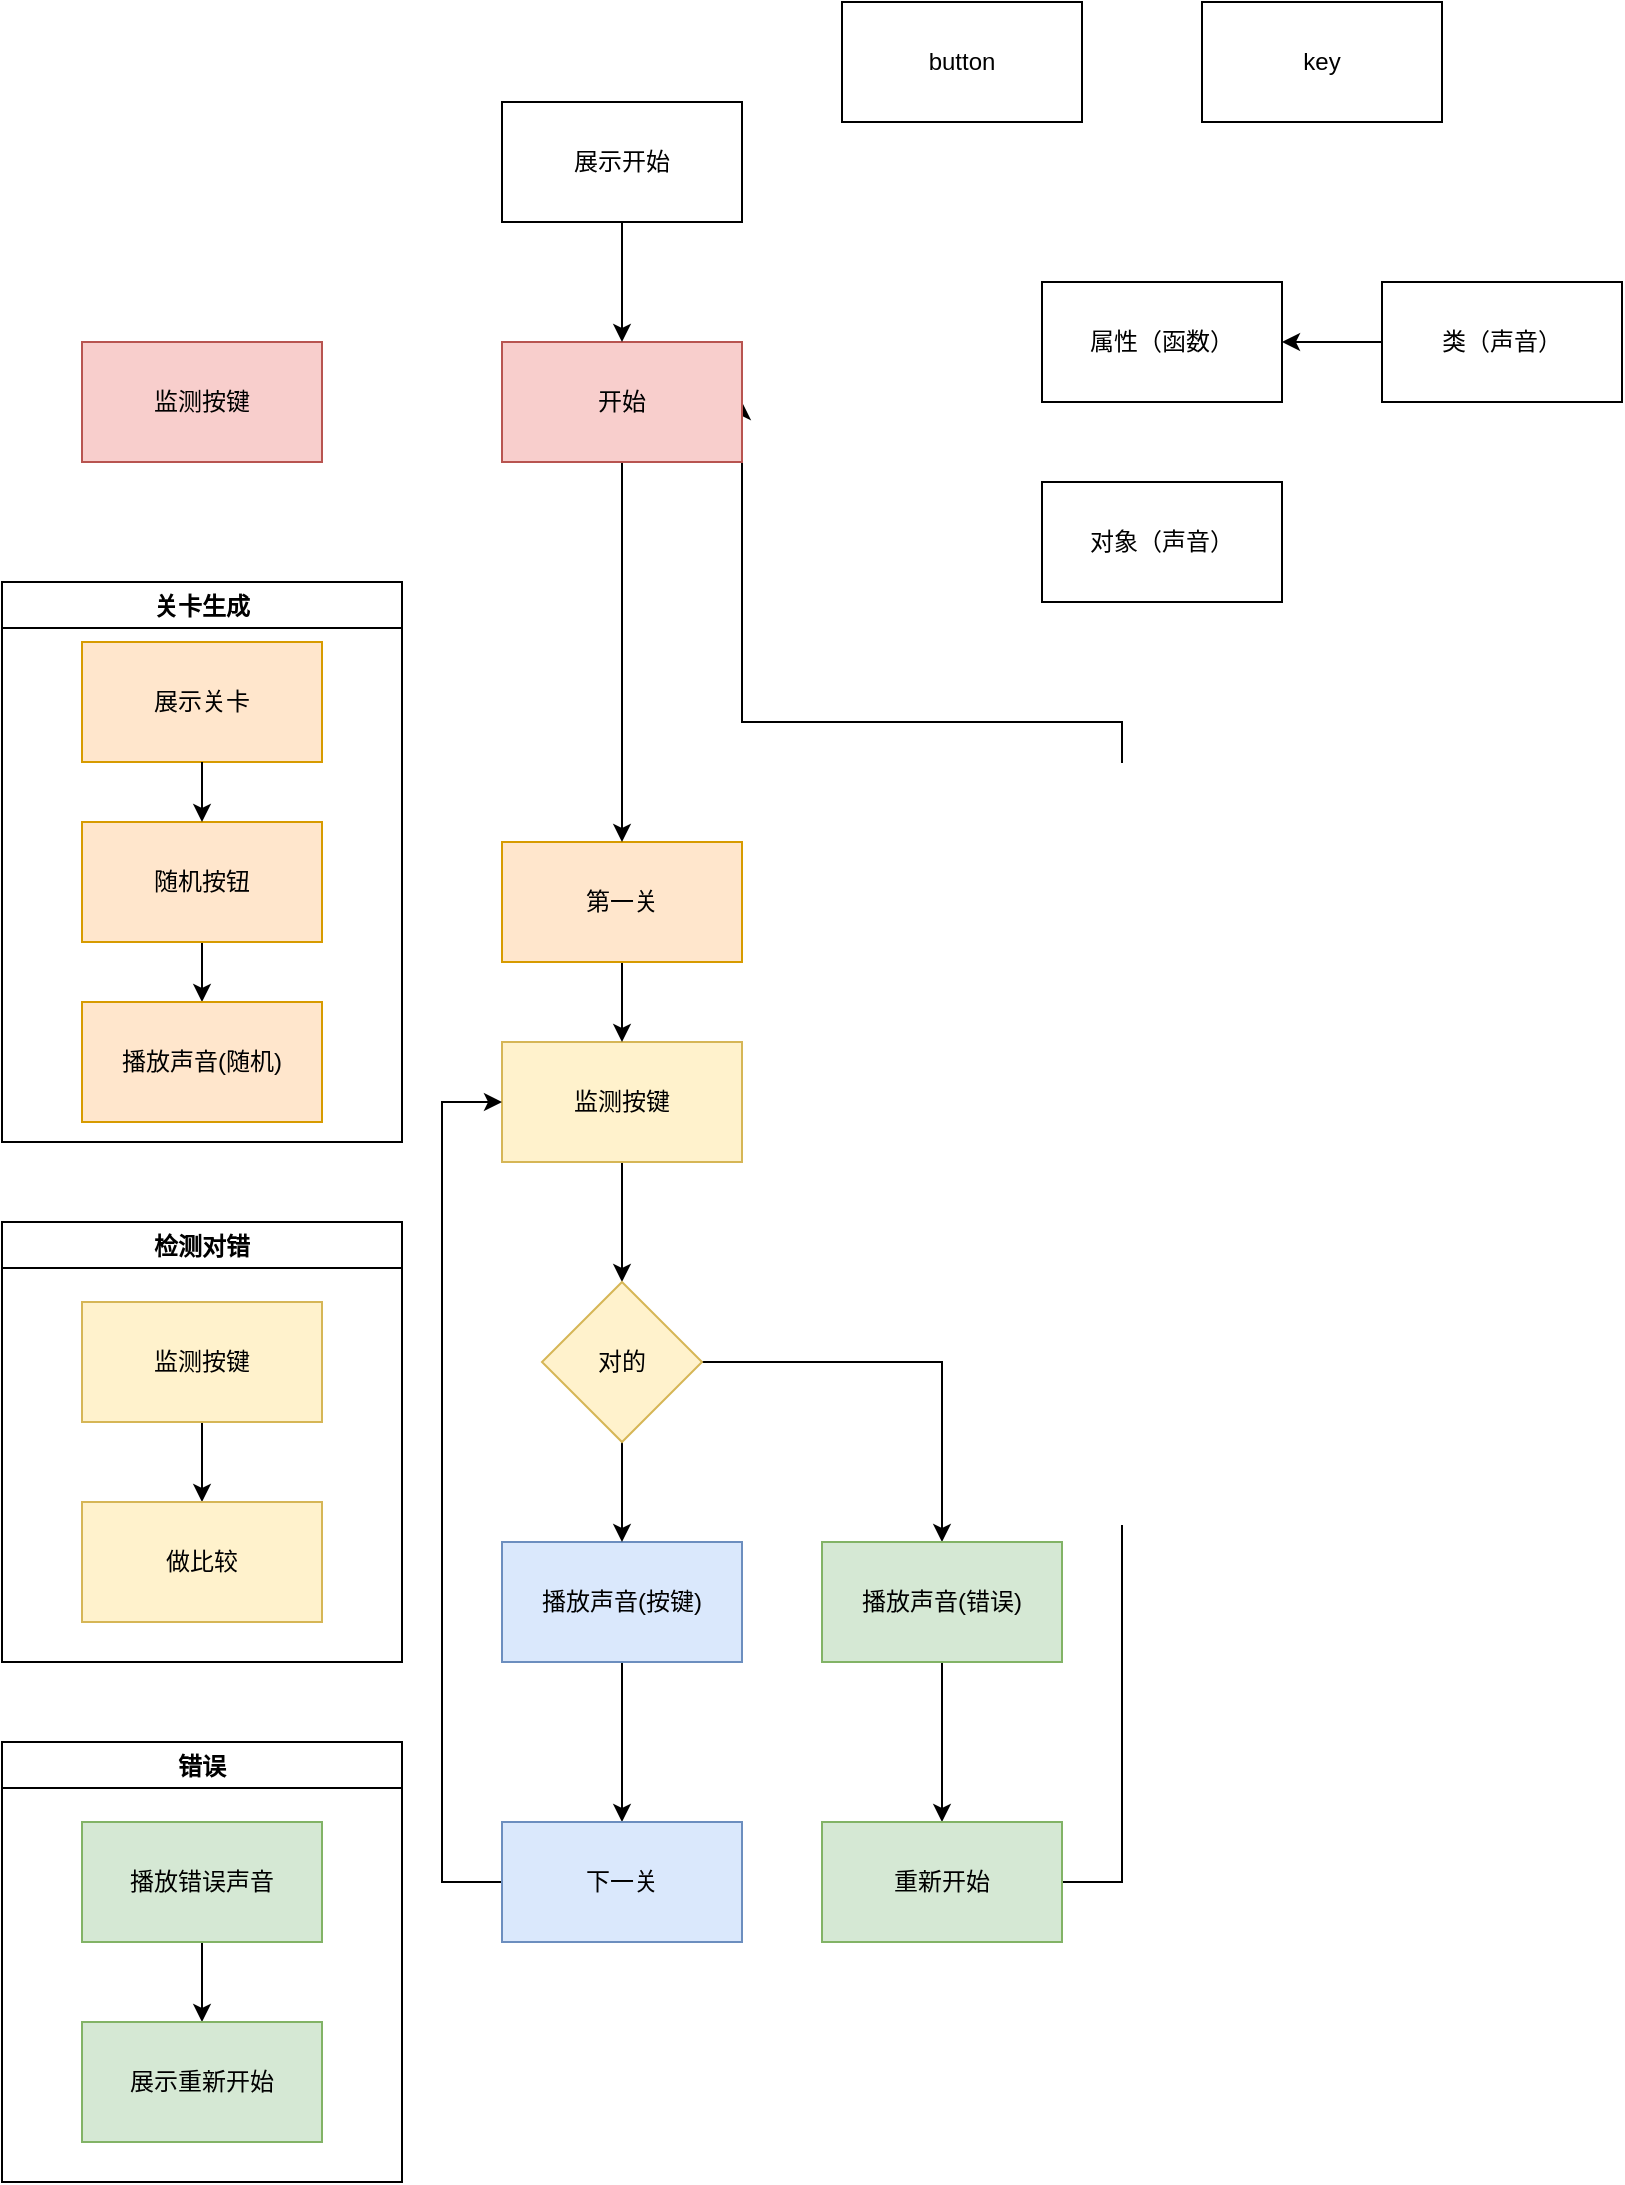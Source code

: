 <mxfile version="21.6.5" type="github">
  <diagram name="第 1 页" id="gGEv92tvZEpY9qFBoGDS">
    <mxGraphModel dx="1341" dy="692" grid="1" gridSize="10" guides="1" tooltips="1" connect="1" arrows="1" fold="1" page="1" pageScale="1" pageWidth="827" pageHeight="1169" math="0" shadow="0">
      <root>
        <mxCell id="0" />
        <mxCell id="1" parent="0" />
        <mxCell id="ofIGWuCIyzdLiL_eXTya-1" value="button" style="rounded=0;whiteSpace=wrap;html=1;" vertex="1" parent="1">
          <mxGeometry x="290" y="40" width="120" height="60" as="geometry" />
        </mxCell>
        <mxCell id="ofIGWuCIyzdLiL_eXTya-2" value="对象（声音）" style="rounded=0;whiteSpace=wrap;html=1;" vertex="1" parent="1">
          <mxGeometry x="390" y="280" width="120" height="60" as="geometry" />
        </mxCell>
        <mxCell id="ofIGWuCIyzdLiL_eXTya-3" value="key" style="rounded=0;whiteSpace=wrap;html=1;" vertex="1" parent="1">
          <mxGeometry x="470" y="40" width="120" height="60" as="geometry" />
        </mxCell>
        <mxCell id="ofIGWuCIyzdLiL_eXTya-4" value="属性（函数）" style="rounded=0;whiteSpace=wrap;html=1;" vertex="1" parent="1">
          <mxGeometry x="390" y="180" width="120" height="60" as="geometry" />
        </mxCell>
        <mxCell id="ofIGWuCIyzdLiL_eXTya-6" style="edgeStyle=orthogonalEdgeStyle;rounded=0;orthogonalLoop=1;jettySize=auto;html=1;" edge="1" parent="1" source="ofIGWuCIyzdLiL_eXTya-5" target="ofIGWuCIyzdLiL_eXTya-4">
          <mxGeometry relative="1" as="geometry" />
        </mxCell>
        <mxCell id="ofIGWuCIyzdLiL_eXTya-5" value="类（声音）" style="rounded=0;whiteSpace=wrap;html=1;" vertex="1" parent="1">
          <mxGeometry x="560" y="180" width="120" height="60" as="geometry" />
        </mxCell>
        <mxCell id="ofIGWuCIyzdLiL_eXTya-19" style="edgeStyle=orthogonalEdgeStyle;rounded=0;orthogonalLoop=1;jettySize=auto;html=1;" edge="1" parent="1" source="ofIGWuCIyzdLiL_eXTya-8" target="ofIGWuCIyzdLiL_eXTya-18">
          <mxGeometry relative="1" as="geometry" />
        </mxCell>
        <mxCell id="ofIGWuCIyzdLiL_eXTya-8" value="播放声音(按键)" style="rounded=0;whiteSpace=wrap;html=1;fillColor=#dae8fc;strokeColor=#6c8ebf;" vertex="1" parent="1">
          <mxGeometry x="120" y="810" width="120" height="60" as="geometry" />
        </mxCell>
        <mxCell id="ofIGWuCIyzdLiL_eXTya-11" style="edgeStyle=orthogonalEdgeStyle;rounded=0;orthogonalLoop=1;jettySize=auto;html=1;" edge="1" parent="1" source="ofIGWuCIyzdLiL_eXTya-9" target="ofIGWuCIyzdLiL_eXTya-10">
          <mxGeometry relative="1" as="geometry" />
        </mxCell>
        <mxCell id="ofIGWuCIyzdLiL_eXTya-9" value="监测按键" style="rounded=0;whiteSpace=wrap;html=1;fillColor=#fff2cc;strokeColor=#d6b656;" vertex="1" parent="1">
          <mxGeometry x="120" y="560" width="120" height="60" as="geometry" />
        </mxCell>
        <mxCell id="ofIGWuCIyzdLiL_eXTya-12" style="edgeStyle=orthogonalEdgeStyle;rounded=0;orthogonalLoop=1;jettySize=auto;html=1;" edge="1" parent="1" source="ofIGWuCIyzdLiL_eXTya-10" target="ofIGWuCIyzdLiL_eXTya-8">
          <mxGeometry relative="1" as="geometry" />
        </mxCell>
        <mxCell id="ofIGWuCIyzdLiL_eXTya-15" style="edgeStyle=orthogonalEdgeStyle;rounded=0;orthogonalLoop=1;jettySize=auto;html=1;" edge="1" parent="1" source="ofIGWuCIyzdLiL_eXTya-10" target="ofIGWuCIyzdLiL_eXTya-13">
          <mxGeometry relative="1" as="geometry" />
        </mxCell>
        <mxCell id="ofIGWuCIyzdLiL_eXTya-10" value="对的" style="rhombus;whiteSpace=wrap;html=1;fillColor=#fff2cc;strokeColor=#d6b656;" vertex="1" parent="1">
          <mxGeometry x="140" y="680" width="80" height="80" as="geometry" />
        </mxCell>
        <mxCell id="ofIGWuCIyzdLiL_eXTya-17" style="edgeStyle=orthogonalEdgeStyle;rounded=0;orthogonalLoop=1;jettySize=auto;html=1;" edge="1" parent="1" source="ofIGWuCIyzdLiL_eXTya-13" target="ofIGWuCIyzdLiL_eXTya-16">
          <mxGeometry relative="1" as="geometry" />
        </mxCell>
        <mxCell id="ofIGWuCIyzdLiL_eXTya-13" value="播放声音(错误)" style="rounded=0;whiteSpace=wrap;html=1;fillColor=#d5e8d4;strokeColor=#82b366;" vertex="1" parent="1">
          <mxGeometry x="280" y="810" width="120" height="60" as="geometry" />
        </mxCell>
        <mxCell id="ofIGWuCIyzdLiL_eXTya-23" style="edgeStyle=orthogonalEdgeStyle;rounded=0;orthogonalLoop=1;jettySize=auto;html=1;entryX=1;entryY=0.5;entryDx=0;entryDy=0;" edge="1" parent="1" source="ofIGWuCIyzdLiL_eXTya-16" target="ofIGWuCIyzdLiL_eXTya-22">
          <mxGeometry relative="1" as="geometry">
            <mxPoint x="270" y="400" as="targetPoint" />
            <Array as="points">
              <mxPoint x="430" y="980" />
              <mxPoint x="430" y="400" />
            </Array>
          </mxGeometry>
        </mxCell>
        <mxCell id="ofIGWuCIyzdLiL_eXTya-16" value="重新开始" style="rounded=0;whiteSpace=wrap;html=1;fillColor=#d5e8d4;strokeColor=#82b366;" vertex="1" parent="1">
          <mxGeometry x="280" y="950" width="120" height="60" as="geometry" />
        </mxCell>
        <mxCell id="ofIGWuCIyzdLiL_eXTya-45" style="edgeStyle=orthogonalEdgeStyle;rounded=0;orthogonalLoop=1;jettySize=auto;html=1;" edge="1" parent="1" source="ofIGWuCIyzdLiL_eXTya-18" target="ofIGWuCIyzdLiL_eXTya-9">
          <mxGeometry relative="1" as="geometry">
            <Array as="points">
              <mxPoint x="90" y="980" />
              <mxPoint x="90" y="590" />
            </Array>
          </mxGeometry>
        </mxCell>
        <mxCell id="ofIGWuCIyzdLiL_eXTya-18" value="下一关" style="rounded=0;whiteSpace=wrap;html=1;fillColor=#dae8fc;strokeColor=#6c8ebf;" vertex="1" parent="1">
          <mxGeometry x="120" y="950" width="120" height="60" as="geometry" />
        </mxCell>
        <mxCell id="ofIGWuCIyzdLiL_eXTya-21" style="edgeStyle=orthogonalEdgeStyle;rounded=0;orthogonalLoop=1;jettySize=auto;html=1;" edge="1" parent="1" source="ofIGWuCIyzdLiL_eXTya-20" target="ofIGWuCIyzdLiL_eXTya-9">
          <mxGeometry relative="1" as="geometry" />
        </mxCell>
        <mxCell id="ofIGWuCIyzdLiL_eXTya-20" value="第一关" style="rounded=0;whiteSpace=wrap;html=1;fillColor=#ffe6cc;strokeColor=#d79b00;" vertex="1" parent="1">
          <mxGeometry x="120" y="460" width="120" height="60" as="geometry" />
        </mxCell>
        <mxCell id="ofIGWuCIyzdLiL_eXTya-24" style="edgeStyle=orthogonalEdgeStyle;rounded=0;orthogonalLoop=1;jettySize=auto;html=1;" edge="1" parent="1" source="ofIGWuCIyzdLiL_eXTya-22" target="ofIGWuCIyzdLiL_eXTya-20">
          <mxGeometry relative="1" as="geometry" />
        </mxCell>
        <mxCell id="ofIGWuCIyzdLiL_eXTya-22" value="开始" style="rounded=0;whiteSpace=wrap;html=1;fillColor=#f8cecc;strokeColor=#b85450;" vertex="1" parent="1">
          <mxGeometry x="120" y="210" width="120" height="60" as="geometry" />
        </mxCell>
        <mxCell id="ofIGWuCIyzdLiL_eXTya-28" value="" style="edgeStyle=orthogonalEdgeStyle;rounded=0;orthogonalLoop=1;jettySize=auto;html=1;" edge="1" parent="1" source="ofIGWuCIyzdLiL_eXTya-25" target="ofIGWuCIyzdLiL_eXTya-26">
          <mxGeometry relative="1" as="geometry" />
        </mxCell>
        <mxCell id="ofIGWuCIyzdLiL_eXTya-25" value="随机按钮" style="rounded=0;whiteSpace=wrap;html=1;fillColor=#ffe6cc;strokeColor=#d79b00;" vertex="1" parent="1">
          <mxGeometry x="-90" y="450" width="120" height="60" as="geometry" />
        </mxCell>
        <mxCell id="ofIGWuCIyzdLiL_eXTya-26" value="播放声音(随机)" style="rounded=0;whiteSpace=wrap;html=1;fillColor=#ffe6cc;strokeColor=#d79b00;" vertex="1" parent="1">
          <mxGeometry x="-90" y="540" width="120" height="60" as="geometry" />
        </mxCell>
        <mxCell id="ofIGWuCIyzdLiL_eXTya-29" value="关卡生成" style="swimlane;" vertex="1" parent="1">
          <mxGeometry x="-130" y="330" width="200" height="280" as="geometry" />
        </mxCell>
        <mxCell id="ofIGWuCIyzdLiL_eXTya-43" value="展示关卡" style="rounded=0;whiteSpace=wrap;html=1;fillColor=#ffe6cc;strokeColor=#d79b00;" vertex="1" parent="ofIGWuCIyzdLiL_eXTya-29">
          <mxGeometry x="40" y="30" width="120" height="60" as="geometry" />
        </mxCell>
        <mxCell id="ofIGWuCIyzdLiL_eXTya-30" value="检测对错" style="swimlane;" vertex="1" parent="1">
          <mxGeometry x="-130" y="650" width="200" height="220" as="geometry">
            <mxRectangle x="-130" y="650" width="90" height="30" as="alternateBounds" />
          </mxGeometry>
        </mxCell>
        <mxCell id="ofIGWuCIyzdLiL_eXTya-33" value="" style="edgeStyle=orthogonalEdgeStyle;rounded=0;orthogonalLoop=1;jettySize=auto;html=1;" edge="1" parent="ofIGWuCIyzdLiL_eXTya-30" source="ofIGWuCIyzdLiL_eXTya-31" target="ofIGWuCIyzdLiL_eXTya-32">
          <mxGeometry relative="1" as="geometry" />
        </mxCell>
        <mxCell id="ofIGWuCIyzdLiL_eXTya-31" value="监测按键" style="rounded=0;whiteSpace=wrap;html=1;fillColor=#fff2cc;strokeColor=#d6b656;" vertex="1" parent="ofIGWuCIyzdLiL_eXTya-30">
          <mxGeometry x="40" y="40" width="120" height="60" as="geometry" />
        </mxCell>
        <mxCell id="ofIGWuCIyzdLiL_eXTya-32" value="做比较" style="rounded=0;whiteSpace=wrap;html=1;fillColor=#fff2cc;strokeColor=#d6b656;" vertex="1" parent="ofIGWuCIyzdLiL_eXTya-30">
          <mxGeometry x="40" y="140" width="120" height="60" as="geometry" />
        </mxCell>
        <mxCell id="ofIGWuCIyzdLiL_eXTya-34" value="错误" style="swimlane;" vertex="1" parent="1">
          <mxGeometry x="-130" y="910" width="200" height="220" as="geometry">
            <mxRectangle x="-130" y="650" width="90" height="30" as="alternateBounds" />
          </mxGeometry>
        </mxCell>
        <mxCell id="ofIGWuCIyzdLiL_eXTya-35" value="" style="edgeStyle=orthogonalEdgeStyle;rounded=0;orthogonalLoop=1;jettySize=auto;html=1;" edge="1" parent="ofIGWuCIyzdLiL_eXTya-34" source="ofIGWuCIyzdLiL_eXTya-36" target="ofIGWuCIyzdLiL_eXTya-37">
          <mxGeometry relative="1" as="geometry" />
        </mxCell>
        <mxCell id="ofIGWuCIyzdLiL_eXTya-36" value="播放错误声音" style="rounded=0;whiteSpace=wrap;html=1;fillColor=#d5e8d4;strokeColor=#82b366;" vertex="1" parent="ofIGWuCIyzdLiL_eXTya-34">
          <mxGeometry x="40" y="40" width="120" height="60" as="geometry" />
        </mxCell>
        <mxCell id="ofIGWuCIyzdLiL_eXTya-37" value="展示重新开始" style="rounded=0;whiteSpace=wrap;html=1;fillColor=#d5e8d4;strokeColor=#82b366;" vertex="1" parent="ofIGWuCIyzdLiL_eXTya-34">
          <mxGeometry x="40" y="140" width="120" height="60" as="geometry" />
        </mxCell>
        <mxCell id="ofIGWuCIyzdLiL_eXTya-41" style="edgeStyle=orthogonalEdgeStyle;rounded=0;orthogonalLoop=1;jettySize=auto;html=1;" edge="1" parent="1" source="ofIGWuCIyzdLiL_eXTya-40" target="ofIGWuCIyzdLiL_eXTya-22">
          <mxGeometry relative="1" as="geometry" />
        </mxCell>
        <mxCell id="ofIGWuCIyzdLiL_eXTya-40" value="展示开始" style="rounded=0;whiteSpace=wrap;html=1;" vertex="1" parent="1">
          <mxGeometry x="120" y="90" width="120" height="60" as="geometry" />
        </mxCell>
        <mxCell id="ofIGWuCIyzdLiL_eXTya-42" value="监测按键" style="rounded=0;whiteSpace=wrap;html=1;fillColor=#f8cecc;strokeColor=#b85450;" vertex="1" parent="1">
          <mxGeometry x="-90" y="210" width="120" height="60" as="geometry" />
        </mxCell>
        <mxCell id="ofIGWuCIyzdLiL_eXTya-44" style="edgeStyle=orthogonalEdgeStyle;rounded=0;orthogonalLoop=1;jettySize=auto;html=1;" edge="1" parent="1" source="ofIGWuCIyzdLiL_eXTya-43" target="ofIGWuCIyzdLiL_eXTya-25">
          <mxGeometry relative="1" as="geometry" />
        </mxCell>
      </root>
    </mxGraphModel>
  </diagram>
</mxfile>
